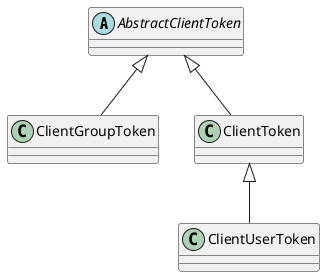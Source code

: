 @startuml

abstract class  AbstractClientToken

class           ClientGroupToken
class           ClientToken
class           ClientUserToken

AbstractClientToken <|-- ClientToken
AbstractClientToken <|-- ClientGroupToken
ClientToken <|-- ClientUserToken

@enduml